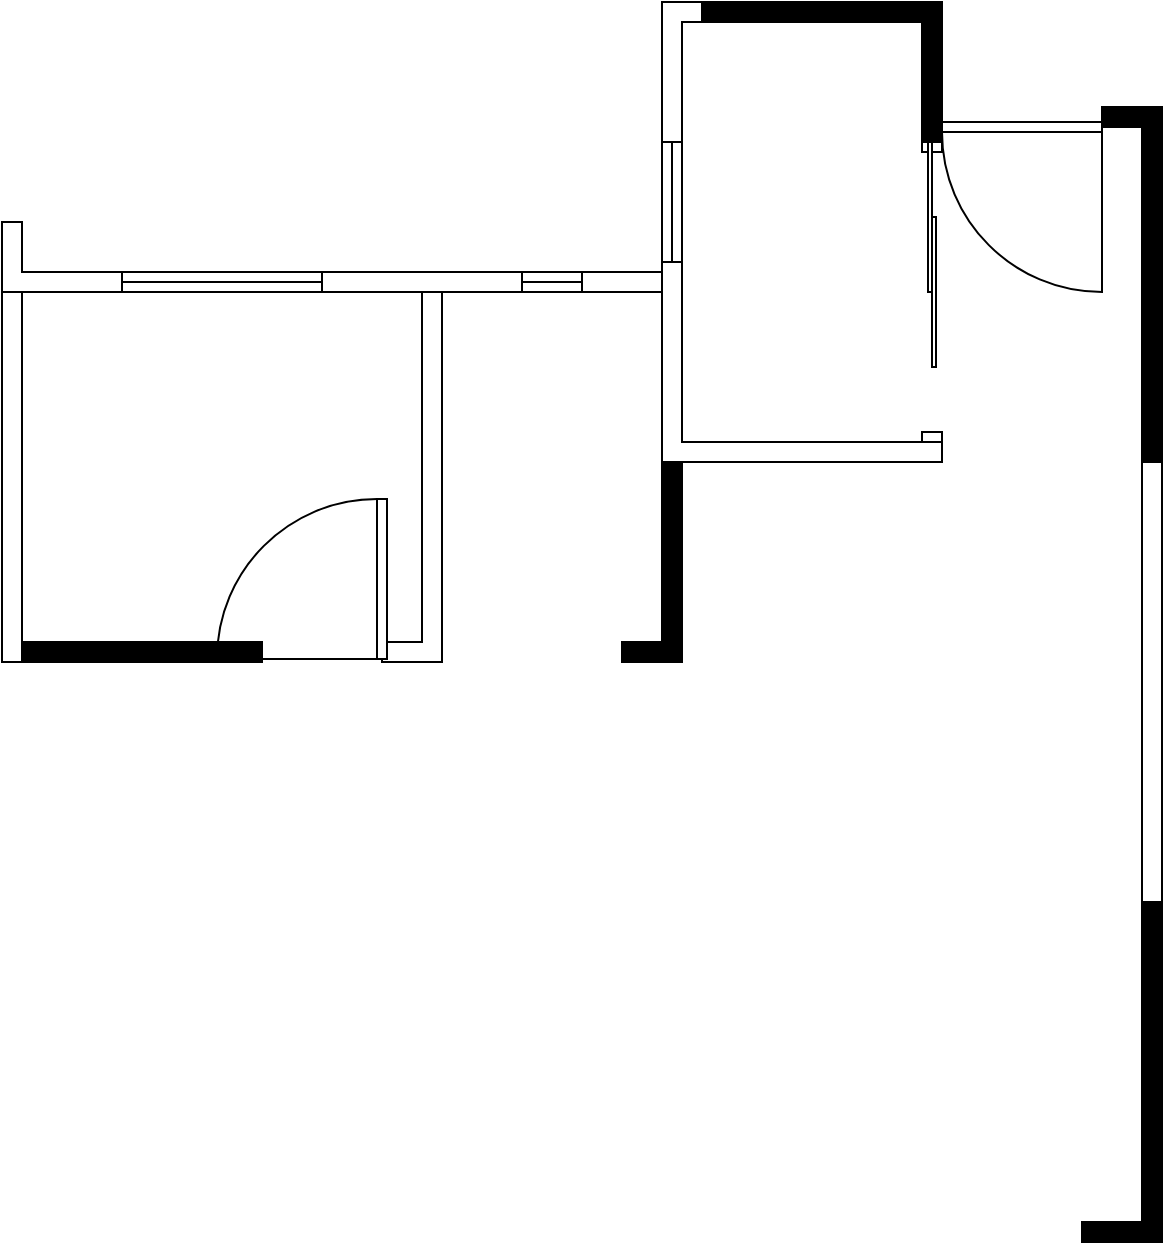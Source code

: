 <mxfile version="28.1.0">
  <diagram name="第 1 页" id="_XM3vjgN4bQ6cUt2o9I2">
    <mxGraphModel dx="1418" dy="774" grid="1" gridSize="10" guides="1" tooltips="1" connect="1" arrows="1" fold="1" page="1" pageScale="1" pageWidth="827" pageHeight="1169" math="0" shadow="0">
      <root>
        <mxCell id="0" />
        <mxCell id="1" parent="0" />
        <mxCell id="Gvs879eCOgu5enrVMvLc-1" value="" style="verticalLabelPosition=bottom;html=1;verticalAlign=top;align=center;shape=mxgraph.floorplan.wallCorner;fillColor=strokeColor;direction=south;" parent="1" vertex="1">
          <mxGeometry x="550" y="180" width="120" height="70" as="geometry" />
        </mxCell>
        <mxCell id="Gvs879eCOgu5enrVMvLc-3" value="" style="verticalLabelPosition=bottom;html=1;verticalAlign=top;align=center;shape=mxgraph.floorplan.wallCorner;fillColor=strokeColor;direction=south;" parent="1" vertex="1">
          <mxGeometry x="750" y="232.5" width="30" height="177.5" as="geometry" />
        </mxCell>
        <mxCell id="BDumn9-ugRww-VhlWbHq-1" value="" style="verticalLabelPosition=bottom;html=1;verticalAlign=top;align=center;shape=mxgraph.floorplan.doorLeft;aspect=fixed;flipH=1;" parent="1" vertex="1">
          <mxGeometry x="670" y="240" width="80" height="85" as="geometry" />
        </mxCell>
        <mxCell id="BDumn9-ugRww-VhlWbHq-2" value="" style="verticalLabelPosition=bottom;html=1;verticalAlign=top;align=center;shape=mxgraph.floorplan.wall;direction=south;" parent="1" vertex="1">
          <mxGeometry x="770" y="410" width="10" height="220" as="geometry" />
        </mxCell>
        <mxCell id="BDumn9-ugRww-VhlWbHq-3" value="" style="verticalLabelPosition=bottom;html=1;verticalAlign=top;align=center;shape=mxgraph.floorplan.wallCorner;gradientColor=none;" parent="1" vertex="1">
          <mxGeometry x="530" y="180" width="20" height="70" as="geometry" />
        </mxCell>
        <mxCell id="BDumn9-ugRww-VhlWbHq-5" value="" style="verticalLabelPosition=bottom;html=1;verticalAlign=top;align=center;shape=mxgraph.floorplan.window;direction=south;" parent="1" vertex="1">
          <mxGeometry x="530" y="250" width="10" height="60" as="geometry" />
        </mxCell>
        <mxCell id="BDumn9-ugRww-VhlWbHq-6" value="" style="verticalLabelPosition=bottom;html=1;verticalAlign=top;align=center;shape=mxgraph.floorplan.wallCorner;direction=north" parent="1" vertex="1">
          <mxGeometry x="530" y="310" width="140" height="100" as="geometry" />
        </mxCell>
        <mxCell id="BDumn9-ugRww-VhlWbHq-7" value="" style="verticalLabelPosition=bottom;html=1;verticalAlign=top;align=center;shape=mxgraph.floorplan.doorSlidingGlass;dx=0.25;direction=south;" parent="1" vertex="1">
          <mxGeometry x="660" y="250" width="10" height="150" as="geometry" />
        </mxCell>
        <mxCell id="gL_sYNNBg2YiWqMNaNvk-1" value="" style="verticalLabelPosition=bottom;html=1;verticalAlign=top;align=center;shape=mxgraph.floorplan.wallCorner;fillColor=strokeColor;direction=west" vertex="1" parent="1">
          <mxGeometry x="740" y="630" width="40" height="170" as="geometry" />
        </mxCell>
        <mxCell id="gL_sYNNBg2YiWqMNaNvk-4" value="" style="verticalLabelPosition=bottom;html=1;verticalAlign=top;align=center;shape=mxgraph.floorplan.wallCorner;fillColor=strokeColor;direction=west" vertex="1" parent="1">
          <mxGeometry x="510" y="410" width="30" height="100" as="geometry" />
        </mxCell>
        <mxCell id="gL_sYNNBg2YiWqMNaNvk-5" value="" style="verticalLabelPosition=bottom;html=1;verticalAlign=top;align=center;shape=mxgraph.floorplan.wall;" vertex="1" parent="1">
          <mxGeometry x="490" y="315" width="40" height="10" as="geometry" />
        </mxCell>
        <mxCell id="gL_sYNNBg2YiWqMNaNvk-6" value="" style="verticalLabelPosition=bottom;html=1;verticalAlign=top;align=center;shape=mxgraph.floorplan.window;" vertex="1" parent="1">
          <mxGeometry x="460" y="315" width="30" height="10" as="geometry" />
        </mxCell>
        <mxCell id="gL_sYNNBg2YiWqMNaNvk-7" value="" style="verticalLabelPosition=bottom;html=1;verticalAlign=top;align=center;shape=mxgraph.floorplan.wall;" vertex="1" parent="1">
          <mxGeometry x="360" y="315" width="100" height="10" as="geometry" />
        </mxCell>
        <mxCell id="gL_sYNNBg2YiWqMNaNvk-8" value="" style="verticalLabelPosition=bottom;html=1;verticalAlign=top;align=center;shape=mxgraph.floorplan.window;" vertex="1" parent="1">
          <mxGeometry x="260" y="315" width="100" height="10" as="geometry" />
        </mxCell>
        <mxCell id="gL_sYNNBg2YiWqMNaNvk-9" value="" style="verticalLabelPosition=bottom;html=1;verticalAlign=top;align=center;shape=mxgraph.floorplan.wallCorner;direction=north" vertex="1" parent="1">
          <mxGeometry x="200" y="290" width="60" height="35" as="geometry" />
        </mxCell>
        <mxCell id="gL_sYNNBg2YiWqMNaNvk-10" value="" style="verticalLabelPosition=bottom;html=1;verticalAlign=top;align=center;shape=mxgraph.floorplan.wall;direction=south;strokeWidth=1;fillStyle=solid;fillColor=default;" vertex="1" parent="1">
          <mxGeometry x="200" y="325" width="10" height="185" as="geometry" />
        </mxCell>
        <mxCell id="gL_sYNNBg2YiWqMNaNvk-13" value="" style="verticalLabelPosition=bottom;html=1;verticalAlign=top;align=center;shape=mxgraph.floorplan.wall;fillColor=strokeColor;" vertex="1" parent="1">
          <mxGeometry x="210" y="500" width="120" height="10" as="geometry" />
        </mxCell>
        <mxCell id="gL_sYNNBg2YiWqMNaNvk-14" value="" style="verticalLabelPosition=bottom;html=1;verticalAlign=top;align=center;shape=mxgraph.floorplan.wallCorner;direction=west" vertex="1" parent="1">
          <mxGeometry x="390" y="325" width="30" height="185" as="geometry" />
        </mxCell>
        <mxCell id="gL_sYNNBg2YiWqMNaNvk-15" value="" style="verticalLabelPosition=bottom;html=1;verticalAlign=top;align=center;shape=mxgraph.floorplan.doorRight;aspect=fixed;rotation=90;" vertex="1" parent="1">
          <mxGeometry x="310" y="426" width="80" height="85" as="geometry" />
        </mxCell>
      </root>
    </mxGraphModel>
  </diagram>
</mxfile>
